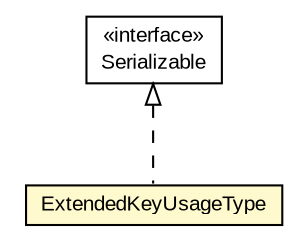 #!/usr/local/bin/dot
#
# Class diagram 
# Generated by UMLGraph version R5_6-24-gf6e263 (http://www.umlgraph.org/)
#

digraph G {
	edge [fontname="arial",fontsize=10,labelfontname="arial",labelfontsize=10];
	node [fontname="arial",fontsize=10,shape=plaintext];
	nodesep=0.25;
	ranksep=0.5;
	// eu.europa.esig.jaxb.tslx.ExtendedKeyUsageType
	c353531 [label=<<table title="eu.europa.esig.jaxb.tslx.ExtendedKeyUsageType" border="0" cellborder="1" cellspacing="0" cellpadding="2" port="p" bgcolor="lemonChiffon" href="./ExtendedKeyUsageType.html">
		<tr><td><table border="0" cellspacing="0" cellpadding="1">
<tr><td align="center" balign="center"> ExtendedKeyUsageType </td></tr>
		</table></td></tr>
		</table>>, URL="./ExtendedKeyUsageType.html", fontname="arial", fontcolor="black", fontsize=10.0];
	//eu.europa.esig.jaxb.tslx.ExtendedKeyUsageType implements java.io.Serializable
	c353784:p -> c353531:p [dir=back,arrowtail=empty,style=dashed];
	// java.io.Serializable
	c353784 [label=<<table title="java.io.Serializable" border="0" cellborder="1" cellspacing="0" cellpadding="2" port="p" href="http://java.sun.com/j2se/1.4.2/docs/api/java/io/Serializable.html">
		<tr><td><table border="0" cellspacing="0" cellpadding="1">
<tr><td align="center" balign="center"> &#171;interface&#187; </td></tr>
<tr><td align="center" balign="center"> Serializable </td></tr>
		</table></td></tr>
		</table>>, URL="http://java.sun.com/j2se/1.4.2/docs/api/java/io/Serializable.html", fontname="arial", fontcolor="black", fontsize=10.0];
}

